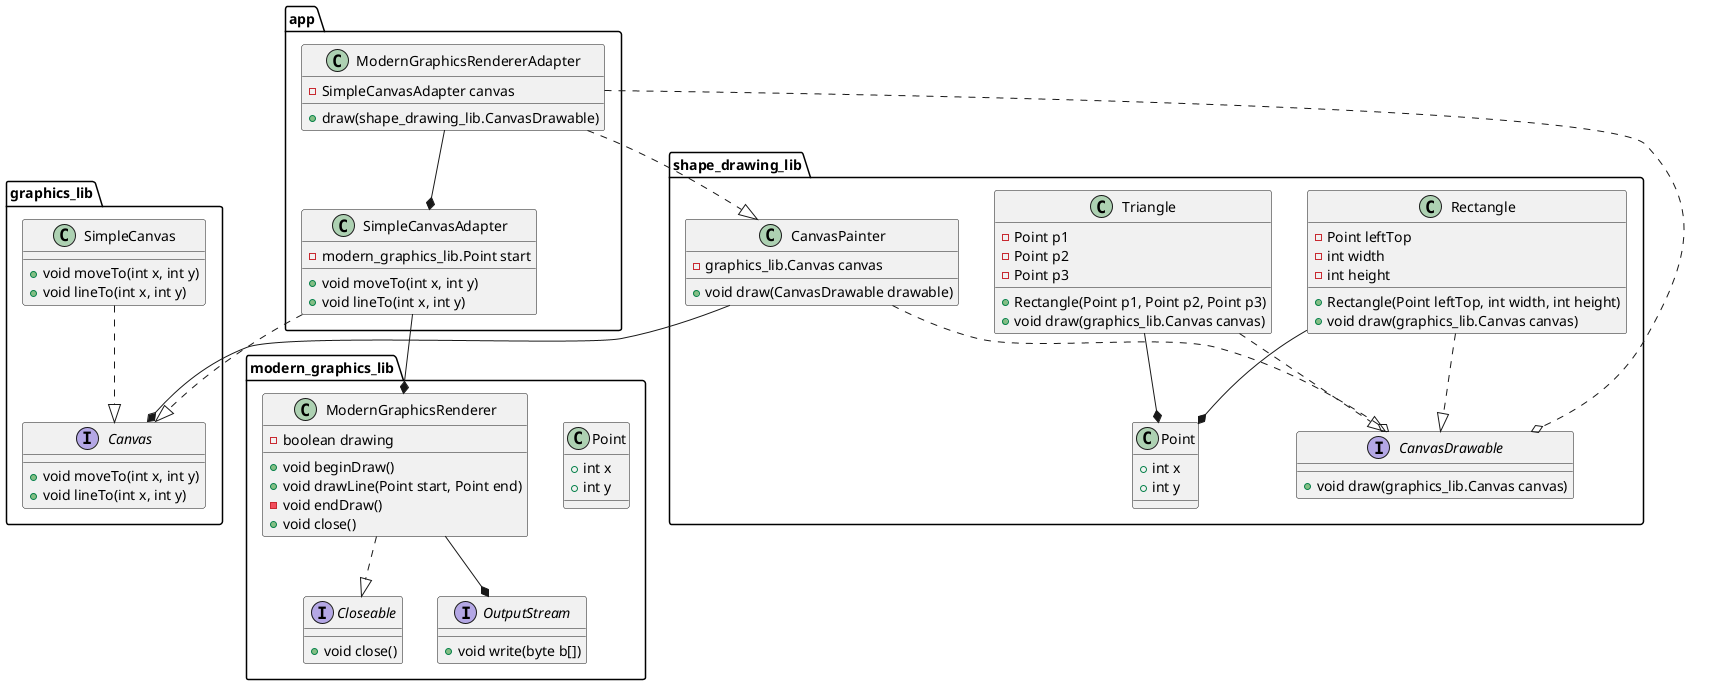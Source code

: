 @startuml

namespace graphics_lib {

interface Canvas {
+ void moveTo(int x, int y)
+ void lineTo(int x, int y)
}

class SimpleCanvas {
+ void moveTo(int x, int y)
+ void lineTo(int x, int y)
}

SimpleCanvas ..|> Canvas

}

namespace shape_drawing_lib {

interface CanvasDrawable {
+ void draw(graphics_lib.Canvas canvas)
}

CanvasPainter ..o CanvasDrawable
CanvasPainter --* graphics_lib.Canvas

class CanvasPainter {
- graphics_lib.Canvas canvas
+ void draw(CanvasDrawable drawable)
}

class Point {
+ int x
+ int y
}

Rectangle --* Point
Rectangle ..|> CanvasDrawable

class Rectangle {
- Point leftTop
- int width
- int height
+ Rectangle(Point leftTop, int width, int height)
+ void draw(graphics_lib.Canvas canvas)
}

Triangle --* Point
Triangle ..|> CanvasDrawable

class Triangle {
- Point p1
- Point p2
- Point p3
+ Rectangle(Point p1, Point p2, Point p3)
+ void draw(graphics_lib.Canvas canvas)
}

}

namespace modern_graphics_lib {

class Point {
+ int x
+ int y
}

interface Closeable {
+ void close()
}

interface OutputStream {
+ void write(byte b[])
}

ModernGraphicsRenderer ..|> Closeable
ModernGraphicsRenderer --* OutputStream

class ModernGraphicsRenderer {
- boolean drawing
+ void beginDraw()
+ void drawLine(Point start, Point end)
- void endDraw()
+ void close()
}

}

namespace app {

SimpleCanvasAdapter ..|> graphics_lib.Canvas
SimpleCanvasAdapter --* modern_graphics_lib.ModernGraphicsRenderer

class SimpleCanvasAdapter {
- modern_graphics_lib.Point start
+ void moveTo(int x, int y)
+ void lineTo(int x, int y)
}

ModernGraphicsRendererAdapter ..|> shape_drawing_lib.CanvasPainter
ModernGraphicsRendererAdapter --* SimpleCanvasAdapter
ModernGraphicsRendererAdapter ..o shape_drawing_lib.CanvasDrawable

class ModernGraphicsRendererAdapter {
- SimpleCanvasAdapter canvas
+ draw(shape_drawing_lib.CanvasDrawable)
}

}

@enduml
